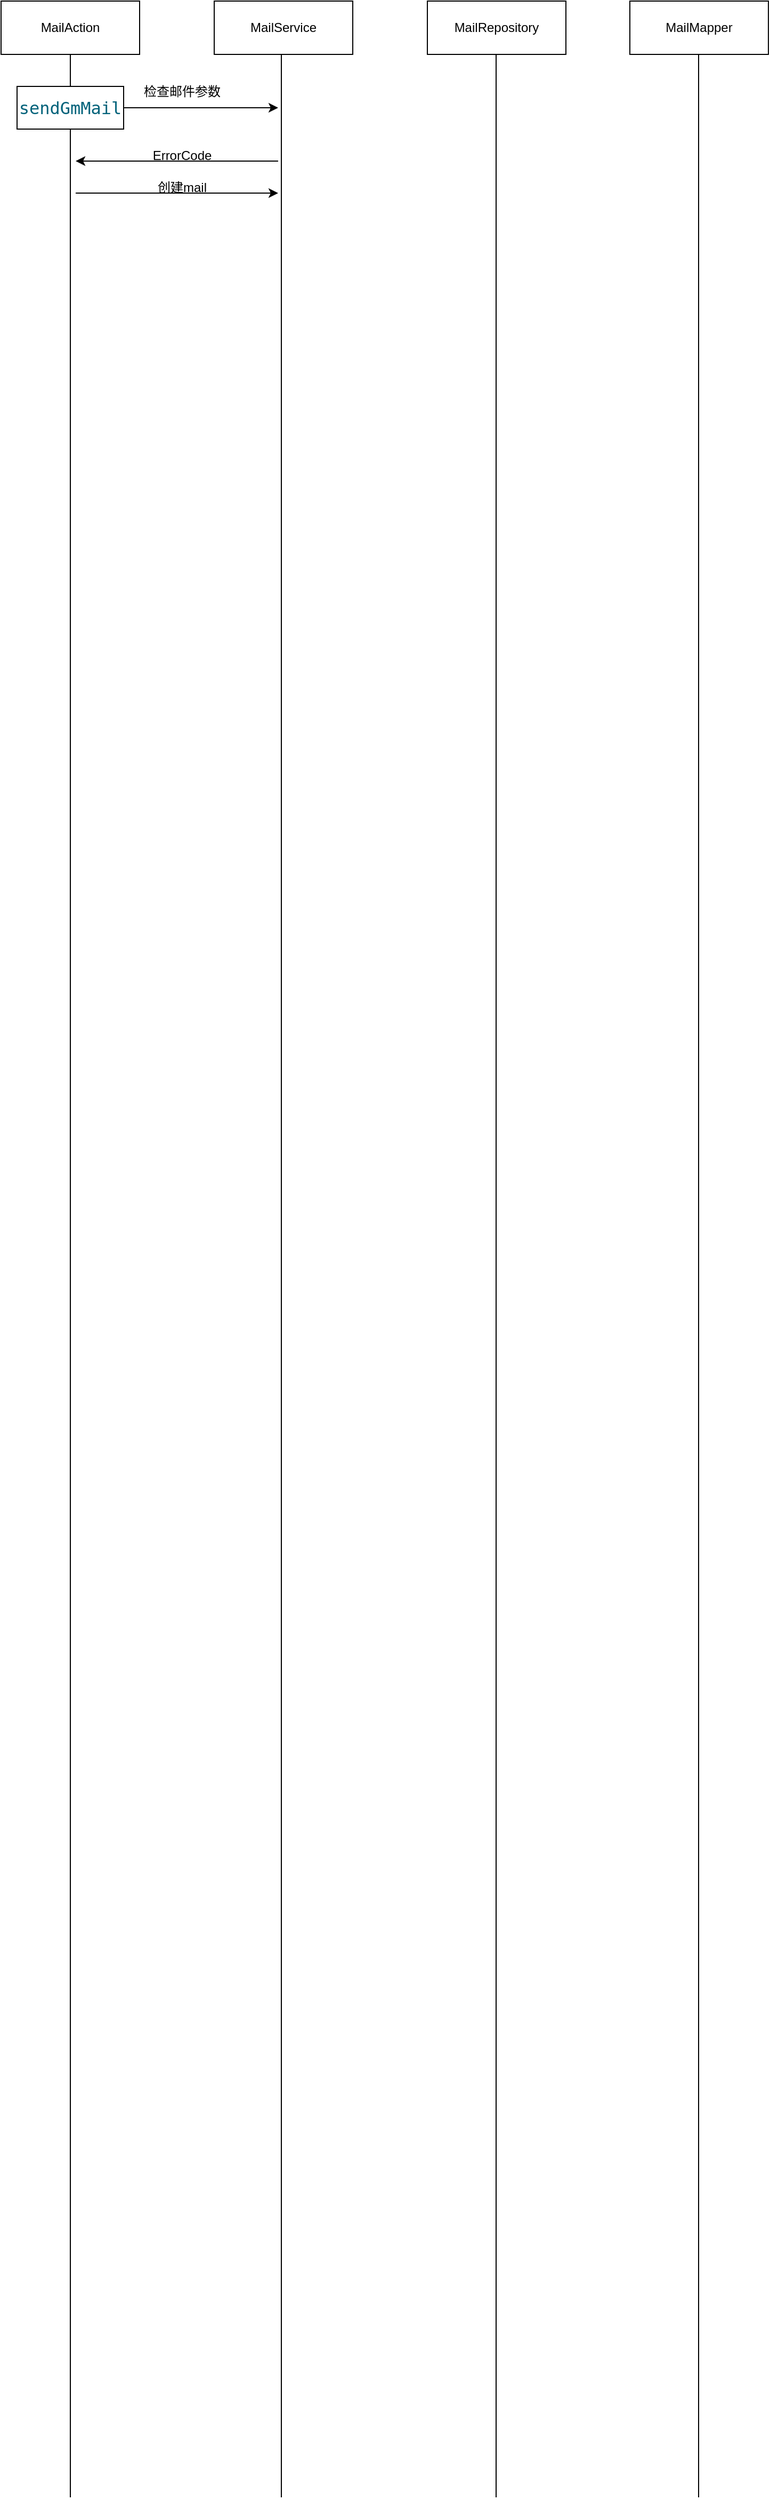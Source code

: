 <mxfile version="18.2.0" type="github">
  <diagram id="KHC4tihT69ykuvYgEflG" name="第 1 页">
    <mxGraphModel dx="961" dy="520" grid="1" gridSize="10" guides="1" tooltips="1" connect="1" arrows="1" fold="1" page="1" pageScale="1" pageWidth="3300" pageHeight="4681" math="0" shadow="0">
      <root>
        <mxCell id="0" />
        <mxCell id="1" parent="0" />
        <mxCell id="WfQck9a6tXkeaZgY0uTD-1" value="MailAction" style="rounded=0;whiteSpace=wrap;html=1;" vertex="1" parent="1">
          <mxGeometry x="70" y="40" width="130" height="50" as="geometry" />
        </mxCell>
        <mxCell id="WfQck9a6tXkeaZgY0uTD-2" value="MailService" style="rounded=0;whiteSpace=wrap;html=1;" vertex="1" parent="1">
          <mxGeometry x="270" y="40" width="130" height="50" as="geometry" />
        </mxCell>
        <mxCell id="WfQck9a6tXkeaZgY0uTD-3" value="MailRepository" style="rounded=0;whiteSpace=wrap;html=1;" vertex="1" parent="1">
          <mxGeometry x="470" y="40" width="130" height="50" as="geometry" />
        </mxCell>
        <mxCell id="WfQck9a6tXkeaZgY0uTD-4" value="MailMapper" style="rounded=0;whiteSpace=wrap;html=1;" vertex="1" parent="1">
          <mxGeometry x="660" y="40" width="130" height="50" as="geometry" />
        </mxCell>
        <mxCell id="WfQck9a6tXkeaZgY0uTD-5" value="" style="endArrow=none;html=1;rounded=0;entryX=0.5;entryY=1;entryDx=0;entryDy=0;startArrow=none;" edge="1" parent="1" source="WfQck9a6tXkeaZgY0uTD-11" target="WfQck9a6tXkeaZgY0uTD-1">
          <mxGeometry width="50" height="50" relative="1" as="geometry">
            <mxPoint x="135" y="2380" as="sourcePoint" />
            <mxPoint x="140" y="280" as="targetPoint" />
          </mxGeometry>
        </mxCell>
        <mxCell id="WfQck9a6tXkeaZgY0uTD-6" value="" style="endArrow=none;html=1;rounded=0;entryX=0.5;entryY=1;entryDx=0;entryDy=0;" edge="1" parent="1">
          <mxGeometry width="50" height="50" relative="1" as="geometry">
            <mxPoint x="333" y="2380" as="sourcePoint" />
            <mxPoint x="333" y="90" as="targetPoint" />
          </mxGeometry>
        </mxCell>
        <mxCell id="WfQck9a6tXkeaZgY0uTD-7" value="" style="endArrow=none;html=1;rounded=0;entryX=0.5;entryY=1;entryDx=0;entryDy=0;" edge="1" parent="1">
          <mxGeometry width="50" height="50" relative="1" as="geometry">
            <mxPoint x="534.5" y="2380" as="sourcePoint" />
            <mxPoint x="534.5" y="90" as="targetPoint" />
          </mxGeometry>
        </mxCell>
        <mxCell id="WfQck9a6tXkeaZgY0uTD-8" value="" style="endArrow=none;html=1;rounded=0;entryX=0.5;entryY=1;entryDx=0;entryDy=0;" edge="1" parent="1">
          <mxGeometry width="50" height="50" relative="1" as="geometry">
            <mxPoint x="724.5" y="2380" as="sourcePoint" />
            <mxPoint x="724.5" y="90" as="targetPoint" />
          </mxGeometry>
        </mxCell>
        <mxCell id="WfQck9a6tXkeaZgY0uTD-9" value="" style="endArrow=classic;html=1;rounded=0;" edge="1" parent="1">
          <mxGeometry width="50" height="50" relative="1" as="geometry">
            <mxPoint x="140" y="140" as="sourcePoint" />
            <mxPoint x="330" y="140" as="targetPoint" />
          </mxGeometry>
        </mxCell>
        <mxCell id="WfQck9a6tXkeaZgY0uTD-10" value="检查邮件参数" style="text;html=1;strokeColor=none;fillColor=none;align=center;verticalAlign=middle;whiteSpace=wrap;rounded=0;" vertex="1" parent="1">
          <mxGeometry x="190" y="110" width="100" height="30" as="geometry" />
        </mxCell>
        <mxCell id="WfQck9a6tXkeaZgY0uTD-11" value="&lt;pre style=&quot;background-color:#ffffff;color:#080808;font-family:&#39;宋体&#39;,monospace;font-size:12.0pt;&quot;&gt;&lt;span style=&quot;color:#00627a;&quot;&gt;sendGmMail&lt;/span&gt;&lt;/pre&gt;" style="rounded=0;whiteSpace=wrap;html=1;" vertex="1" parent="1">
          <mxGeometry x="85" y="120" width="100" height="40" as="geometry" />
        </mxCell>
        <mxCell id="WfQck9a6tXkeaZgY0uTD-12" value="" style="endArrow=none;html=1;rounded=0;entryX=0.5;entryY=1;entryDx=0;entryDy=0;" edge="1" parent="1" target="WfQck9a6tXkeaZgY0uTD-11">
          <mxGeometry width="50" height="50" relative="1" as="geometry">
            <mxPoint x="135" y="2380" as="sourcePoint" />
            <mxPoint x="135" y="90" as="targetPoint" />
          </mxGeometry>
        </mxCell>
        <mxCell id="WfQck9a6tXkeaZgY0uTD-13" value="" style="endArrow=classic;html=1;rounded=0;" edge="1" parent="1">
          <mxGeometry width="50" height="50" relative="1" as="geometry">
            <mxPoint x="330" y="190" as="sourcePoint" />
            <mxPoint x="140" y="190" as="targetPoint" />
          </mxGeometry>
        </mxCell>
        <mxCell id="WfQck9a6tXkeaZgY0uTD-14" value="ErrorCode" style="text;html=1;strokeColor=none;fillColor=none;align=center;verticalAlign=middle;whiteSpace=wrap;rounded=0;" vertex="1" parent="1">
          <mxGeometry x="210" y="170" width="60" height="30" as="geometry" />
        </mxCell>
        <mxCell id="WfQck9a6tXkeaZgY0uTD-16" value="" style="endArrow=classic;html=1;rounded=0;" edge="1" parent="1">
          <mxGeometry width="50" height="50" relative="1" as="geometry">
            <mxPoint x="140" y="220" as="sourcePoint" />
            <mxPoint x="330" y="220" as="targetPoint" />
          </mxGeometry>
        </mxCell>
        <mxCell id="WfQck9a6tXkeaZgY0uTD-17" value="创建mail" style="text;html=1;strokeColor=none;fillColor=none;align=center;verticalAlign=middle;whiteSpace=wrap;rounded=0;" vertex="1" parent="1">
          <mxGeometry x="210" y="200" width="60" height="30" as="geometry" />
        </mxCell>
      </root>
    </mxGraphModel>
  </diagram>
</mxfile>
